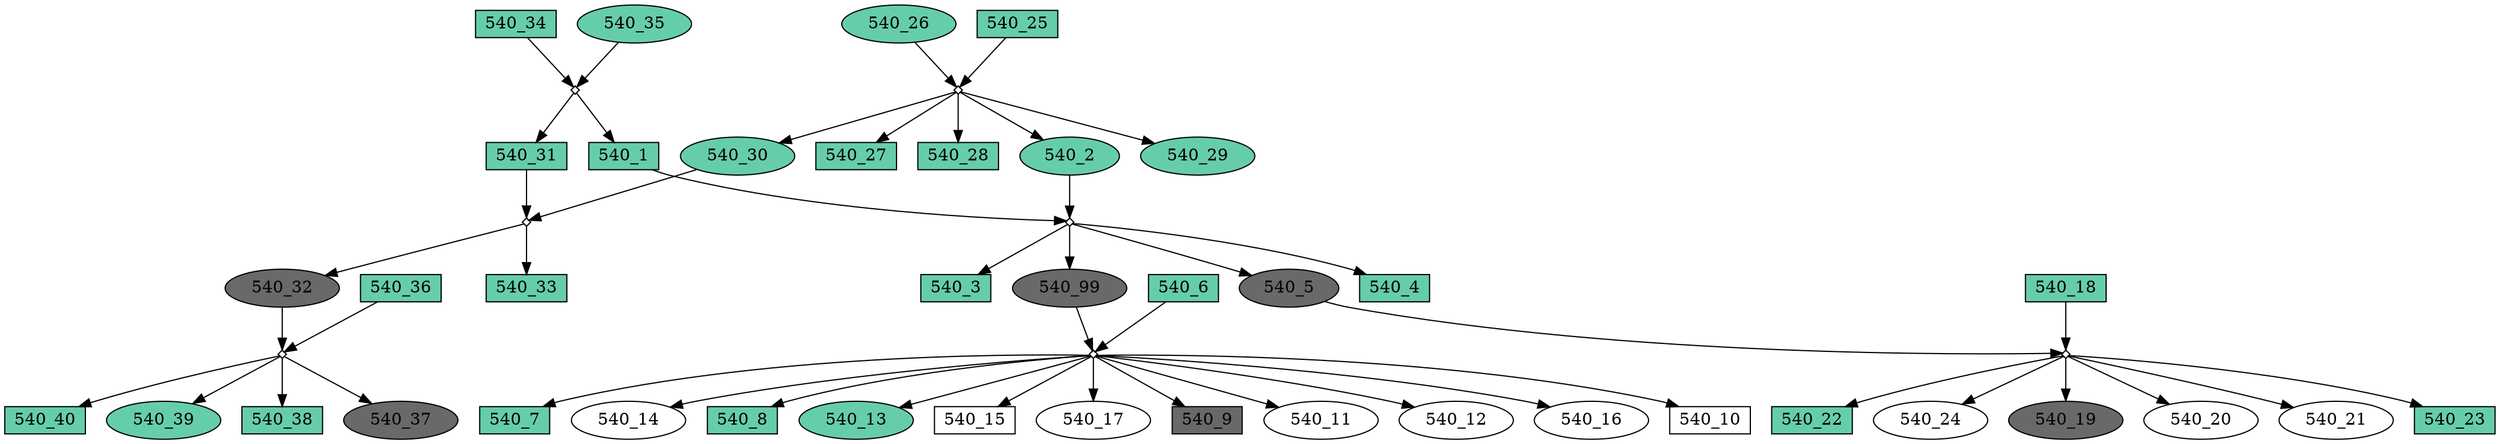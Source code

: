 digraph {
	"540_12" [shape=box fillcolor=white fontcolor=black height=0.3 regular=0 shape=ellipse style=filled width=0.5]
	"540_6x540_99" -> "540_12"
	"540_31" [shape=box fillcolor=aquamarine3 fontcolor=black height=0.3 regular=0 shape=box style=filled width=0.5]
	"540_34x540_35" -> "540_31"
	"540_31" -> "540_31x540_30"
	"540_37" [shape=box fillcolor=dimgrey fontcolor=black height=0.3 regular=0 shape=ellipse style=filled width=0.5]
	"540_36x540_32" -> "540_37"
	"540_30" [shape=box fillcolor=aquamarine3 fontcolor=black height=0.3 regular=0 shape=ellipse style=filled width=0.5]
	"540_25x540_26" -> "540_30"
	"540_30" -> "540_31x540_30"
	"540_29" [shape=box fillcolor=aquamarine3 fontcolor=black height=0.3 regular=0 shape=ellipse style=filled width=0.5]
	"540_25x540_26" -> "540_29"
	"540_26" [shape=box fillcolor=aquamarine3 fontcolor=black height=0.3 regular=0 shape=ellipse style=filled width=0.5]
	"540_26" -> "540_25x540_26"
	"540_27" [shape=box fillcolor=aquamarine3 fontcolor=black height=0.3 regular=0 shape=box style=filled width=0.5]
	"540_25x540_26" -> "540_27"
	"540_25" [shape=box fillcolor=aquamarine3 fontcolor=black height=0.3 regular=0 shape=box style=filled width=0.5]
	"540_25" -> "540_25x540_26"
	"540_33" [shape=box fillcolor=aquamarine3 fontcolor=black height=0.3 regular=0 shape=box style=filled width=0.5]
	"540_31x540_30" -> "540_33"
	"540_23" [shape=box fillcolor=aquamarine3 fontcolor=black height=0.3 regular=0 shape=box style=filled width=0.5]
	"540_18x540_5" -> "540_23"
	"540_22" [shape=box fillcolor=aquamarine3 fontcolor=black height=0.3 regular=0 shape=box style=filled width=0.5]
	"540_18x540_5" -> "540_22"
	"540_28" [shape=box fillcolor=aquamarine3 fontcolor=black height=0.3 regular=0 shape=box style=filled width=0.5]
	"540_25x540_26" -> "540_28"
	"540_5" [shape=box fillcolor=dimgrey fontcolor=black height=0.3 regular=0 shape=ellipse style=filled width=0.5]
	"540_1x540_2" -> "540_5"
	"540_5" -> "540_18x540_5"
	"540_16" [shape=box fillcolor=white fontcolor=black height=0.3 regular=0 shape=ellipse style=filled width=0.5]
	"540_6x540_99" -> "540_16"
	"540_10" [shape=box fillcolor=white fontcolor=black height=0.3 regular=0 shape=box style=filled width=0.5]
	"540_6x540_99" -> "540_10"
	"540_1" [shape=box fillcolor=aquamarine3 fontcolor=black height=0.3 regular=0 shape=box style=filled width=0.5]
	"540_34x540_35" -> "540_1"
	"540_1" -> "540_1x540_2"
	"540_3" [shape=box fillcolor=aquamarine3 fontcolor=black height=0.3 regular=0 shape=box style=filled width=0.5]
	"540_1x540_2" -> "540_3"
	"540_4" [shape=box fillcolor=aquamarine3 fontcolor=black height=0.3 regular=0 shape=box style=filled width=0.5]
	"540_1x540_2" -> "540_4"
	"540_6" [shape=box fillcolor=aquamarine3 fontcolor=black height=0.3 regular=0 shape=box style=filled width=0.5]
	"540_6" -> "540_6x540_99"
	"540_7" [shape=box fillcolor=aquamarine3 fontcolor=black height=0.3 regular=0 shape=box style=filled width=0.5]
	"540_6x540_99" -> "540_7"
	"540_14" [shape=box fillcolor=white fontcolor=black height=0.3 regular=0 shape=ellipse style=filled width=0.5]
	"540_6x540_99" -> "540_14"
	"540_32" [shape=box fillcolor=dimgrey fontcolor=black height=0.3 regular=0 shape=ellipse style=filled width=0.5]
	"540_31x540_30" -> "540_32"
	"540_32" -> "540_36x540_32"
	"540_8" [shape=box fillcolor=aquamarine3 fontcolor=black height=0.3 regular=0 shape=box style=filled width=0.5]
	"540_6x540_99" -> "540_8"
	"540_13" [shape=box fillcolor=aquamarine3 fontcolor=black height=0.3 regular=0 shape=ellipse style=filled width=0.5]
	"540_6x540_99" -> "540_13"
	"540_15" [shape=box fillcolor=white fontcolor=black height=0.3 regular=0 shape=box style=filled width=0.5]
	"540_6x540_99" -> "540_15"
	"540_2" [shape=box fillcolor=aquamarine3 fontcolor=black height=0.3 regular=0 shape=ellipse style=filled width=0.5]
	"540_25x540_26" -> "540_2"
	"540_2" -> "540_1x540_2"
	"540_24" [shape=box fillcolor=white fontcolor=black height=0.3 regular=0 shape=ellipse style=filled width=0.5]
	"540_18x540_5" -> "540_24"
	"540_17" [shape=box fillcolor=white fontcolor=black height=0.3 regular=0 shape=ellipse style=filled width=0.5]
	"540_6x540_99" -> "540_17"
	"540_99" [shape=box fillcolor=dimgrey fontcolor=black height=0.3 regular=0 shape=ellipse style=filled width=0.5]
	"540_1x540_2" -> "540_99"
	"540_99" -> "540_6x540_99"
	"540_9" [shape=box fillcolor=dimgrey fontcolor=black height=0.3 regular=0 shape=box style=filled width=0.5]
	"540_6x540_99" -> "540_9"
	"540_11" [shape=box fillcolor=white fontcolor=black height=0.3 regular=0 shape=ellipse style=filled width=0.5]
	"540_6x540_99" -> "540_11"
	"540_40" [shape=box fillcolor=aquamarine3 fontcolor=black height=0.3 regular=0 shape=box style=filled width=0.5]
	"540_36x540_32" -> "540_40"
	"540_36" [shape=box fillcolor=aquamarine3 fontcolor=black height=0.3 regular=0 shape=box style=filled width=0.5]
	"540_36" -> "540_36x540_32"
	"540_19" [shape=box fillcolor=dimgrey fontcolor=black height=0.3 regular=0 shape=ellipse style=filled width=0.5]
	"540_18x540_5" -> "540_19"
	"540_20" [shape=box fillcolor=white fontcolor=black height=0.3 regular=0 shape=ellipse style=filled width=0.5]
	"540_18x540_5" -> "540_20"
	"540_34" [shape=box fillcolor=aquamarine3 fontcolor=black height=0.3 regular=0 shape=box style=filled width=0.5]
	"540_34" -> "540_34x540_35"
	"540_21" [shape=box fillcolor=white fontcolor=black height=0.3 regular=0 shape=ellipse style=filled width=0.5]
	"540_18x540_5" -> "540_21"
	"540_39" [shape=box fillcolor=aquamarine3 fontcolor=black height=0.3 regular=0 shape=ellipse style=filled width=0.5]
	"540_36x540_32" -> "540_39"
	"540_38" [shape=box fillcolor=aquamarine3 fontcolor=black height=0.3 regular=0 shape=box style=filled width=0.5]
	"540_36x540_32" -> "540_38"
	"540_35" [shape=box fillcolor=aquamarine3 fontcolor=black height=0.3 regular=0 shape=ellipse style=filled width=0.5]
	"540_35" -> "540_34x540_35"
	"540_18" [shape=box fillcolor=aquamarine3 fontcolor=black height=0.3 regular=0 shape=box style=filled width=0.5]
	"540_18" -> "540_18x540_5"
	"540_25x540_26" [label="" height=.1 shape=diamond width=.1]
	"540_31x540_30" [label="" height=.1 shape=diamond width=.1]
	"540_1x540_2" [label="" height=.1 shape=diamond width=.1]
	"540_6x540_99" [label="" height=.1 shape=diamond width=.1]
	"540_34x540_35" [label="" height=.1 shape=diamond width=.1]
	"540_36x540_32" [label="" height=.1 shape=diamond width=.1]
	"540_18x540_5" [label="" height=.1 shape=diamond width=.1]
}
